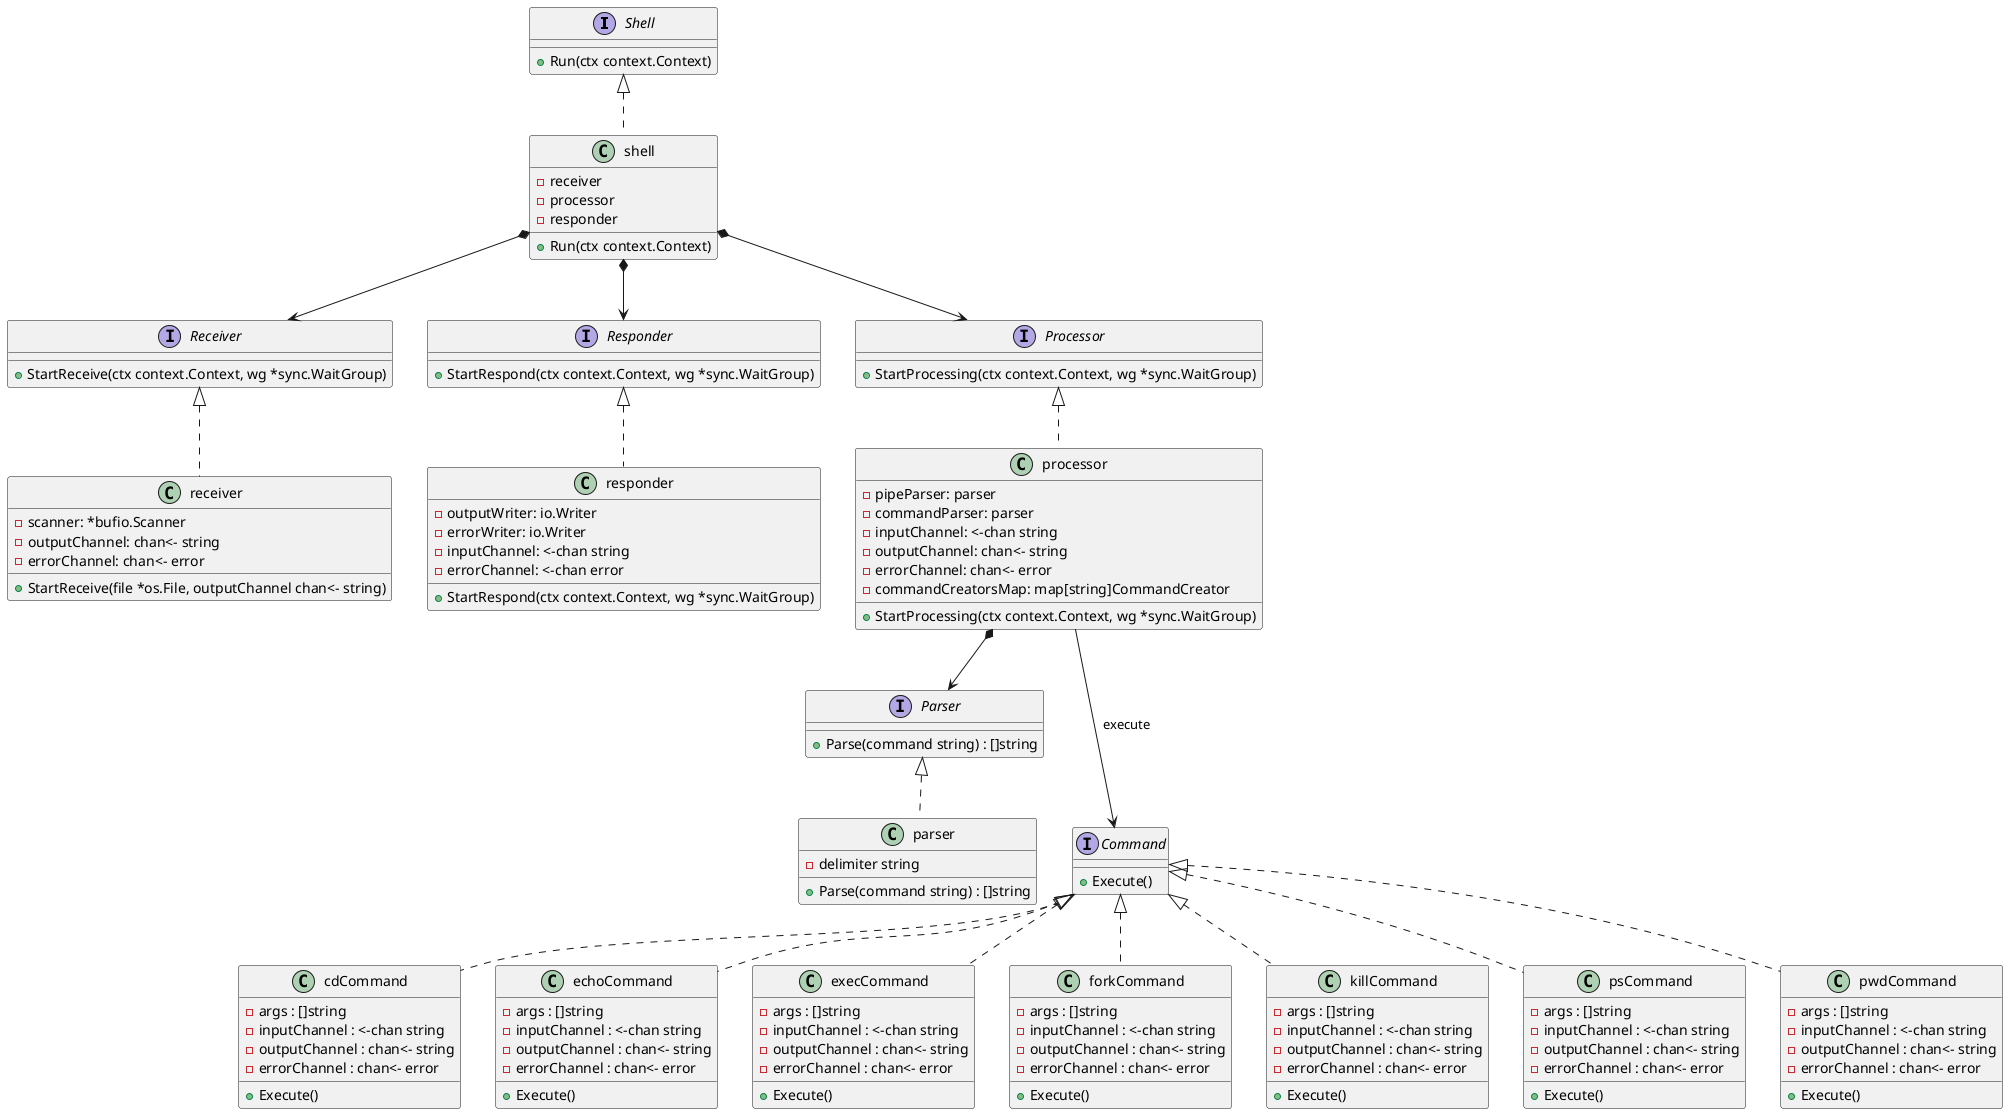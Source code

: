 @startuml
'https://plantuml.com/class-diagram

' Shell
interface Shell {
	+Run(ctx context.Context)
}

class shell {
    -receiver
    -processor
    -responder
    +Run(ctx context.Context)
}

class shell implements Shell


' Receiver
interface Receiver {
	+StartReceive(ctx context.Context, wg *sync.WaitGroup)
}

class receiver {
	-scanner: *bufio.Scanner
	-outputChannel: chan<- string
	-errorChannel: chan<- error
    +StartReceive(file *os.File, outputChannel chan<- string)
}

class receiver implements Receiver


' Responder
interface Responder {
	+StartRespond(ctx context.Context, wg *sync.WaitGroup)
}

class responder {
	-outputWriter: io.Writer
	-errorWriter: io.Writer
	-inputChannel: <-chan string
	-errorChannel: <-chan error
	+StartRespond(ctx context.Context, wg *sync.WaitGroup)

}

class responder implements Responder


' Processor

interface Processor {
	+StartProcessing(ctx context.Context, wg *sync.WaitGroup)
}

class processor {
	-pipeParser: parser
	-commandParser: parser
	-inputChannel: <-chan string
	-outputChannel: chan<- string
	-errorChannel: chan<- error
	-commandCreatorsMap: map[string]CommandCreator
	+StartProcessing(ctx context.Context, wg *sync.WaitGroup)
}

class processor implements Processor


' Parser
interface Parser  {
	+Parse(command string) : []string
}

class parser {
    -delimiter string
    +Parse(command string) : []string
}

class parser implements Parser


' Commands
interface Command {
    +Execute()
}

class cdCommand {
	-args : []string
	-inputChannel : <-chan string
	-outputChannel : chan<- string
	-errorChannel : chan<- error
    +Execute()
}

class echoCommand {
    -args : []string
    -inputChannel : <-chan string
    -outputChannel : chan<- string
    -errorChannel : chan<- error
    +Execute()
}

class execCommand {
    -args : []string
    -inputChannel : <-chan string
    -outputChannel : chan<- string
    -errorChannel : chan<- error
    +Execute()
}

class forkCommand {
    -args : []string
    -inputChannel : <-chan string
    -outputChannel : chan<- string
    -errorChannel : chan<- error
    +Execute()
}

class killCommand {
    -args : []string
    -inputChannel : <-chan string
    -outputChannel : chan<- string
    -errorChannel : chan<- error
    +Execute()
}

class psCommand {
    -args : []string
    -inputChannel : <-chan string
    -outputChannel : chan<- string
    -errorChannel : chan<- error
    +Execute()
}

class pwdCommand {
    -args : []string
    -inputChannel : <-chan string
    -outputChannel : chan<- string
    -errorChannel : chan<- error
    +Execute()
}

class cdCommand implements Command
class echoCommand implements Command
class execCommand implements Command
class forkCommand implements Command
class killCommand implements Command
class psCommand implements Command
class pwdCommand implements Command




shell *--> Receiver
shell *--> Processor
shell *--> Responder
processor *--> Parser
processor ---> Command : execute

@enduml
